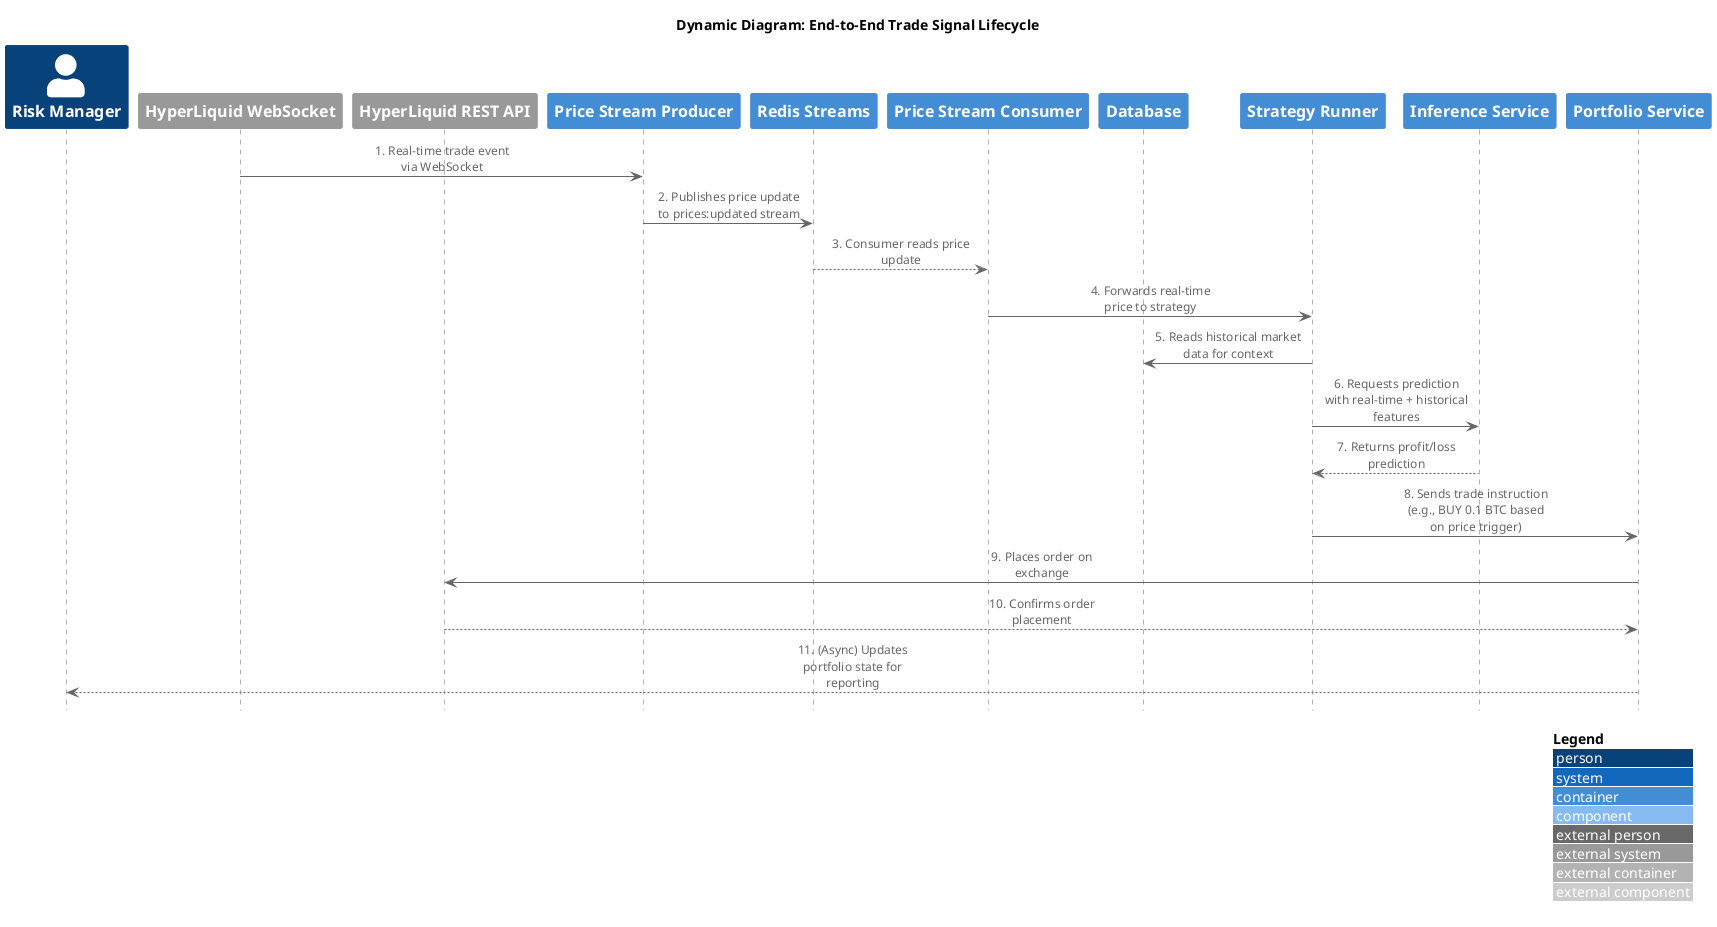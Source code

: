@startuml Trade Signal Lifecycle
!include <C4/C4_Sequence.puml>

LAYOUT_WITH_LEGEND()

title Dynamic Diagram: End-to-End Trade Signal Lifecycle

Person(risk_manager, "Risk Manager")
System_Ext(hyperliquid_ws, "HyperLiquid WebSocket")
System_Ext(hyperliquid_api, "HyperLiquid REST API")

Container(price_stream_producer, "Price Stream Producer")
ContainerDb(redis_streams, "Redis Streams")
Container(price_stream_consumer, "Price Stream Consumer")
ContainerDb(db, "Database")
Container(strategy_runner, "Strategy Runner")
Container(inference_service, "Inference Service")
Container(portfolio_service, "Portfolio Service")

hyperliquid_ws -> price_stream_producer: 1. Real-time trade event via WebSocket
price_stream_producer -> redis_streams: 2. Publishes price update to prices:updated stream
redis_streams --> price_stream_consumer: 3. Consumer reads price update
price_stream_consumer -> strategy_runner: 4. Forwards real-time price to strategy
strategy_runner -> db: 5. Reads historical market data for context
strategy_runner -> inference_service: 6. Requests prediction with real-time + historical features
inference_service --> strategy_runner: 7. Returns profit/loss prediction
strategy_runner -> portfolio_service: 8. Sends trade instruction (e.g., BUY 0.1 BTC based on price trigger)
portfolio_service -> hyperliquid_api: 9. Places order on exchange
hyperliquid_api --> portfolio_service: 10. Confirms order placement
portfolio_service --> risk_manager: 11. (Async) Updates portfolio state for reporting

@enduml
